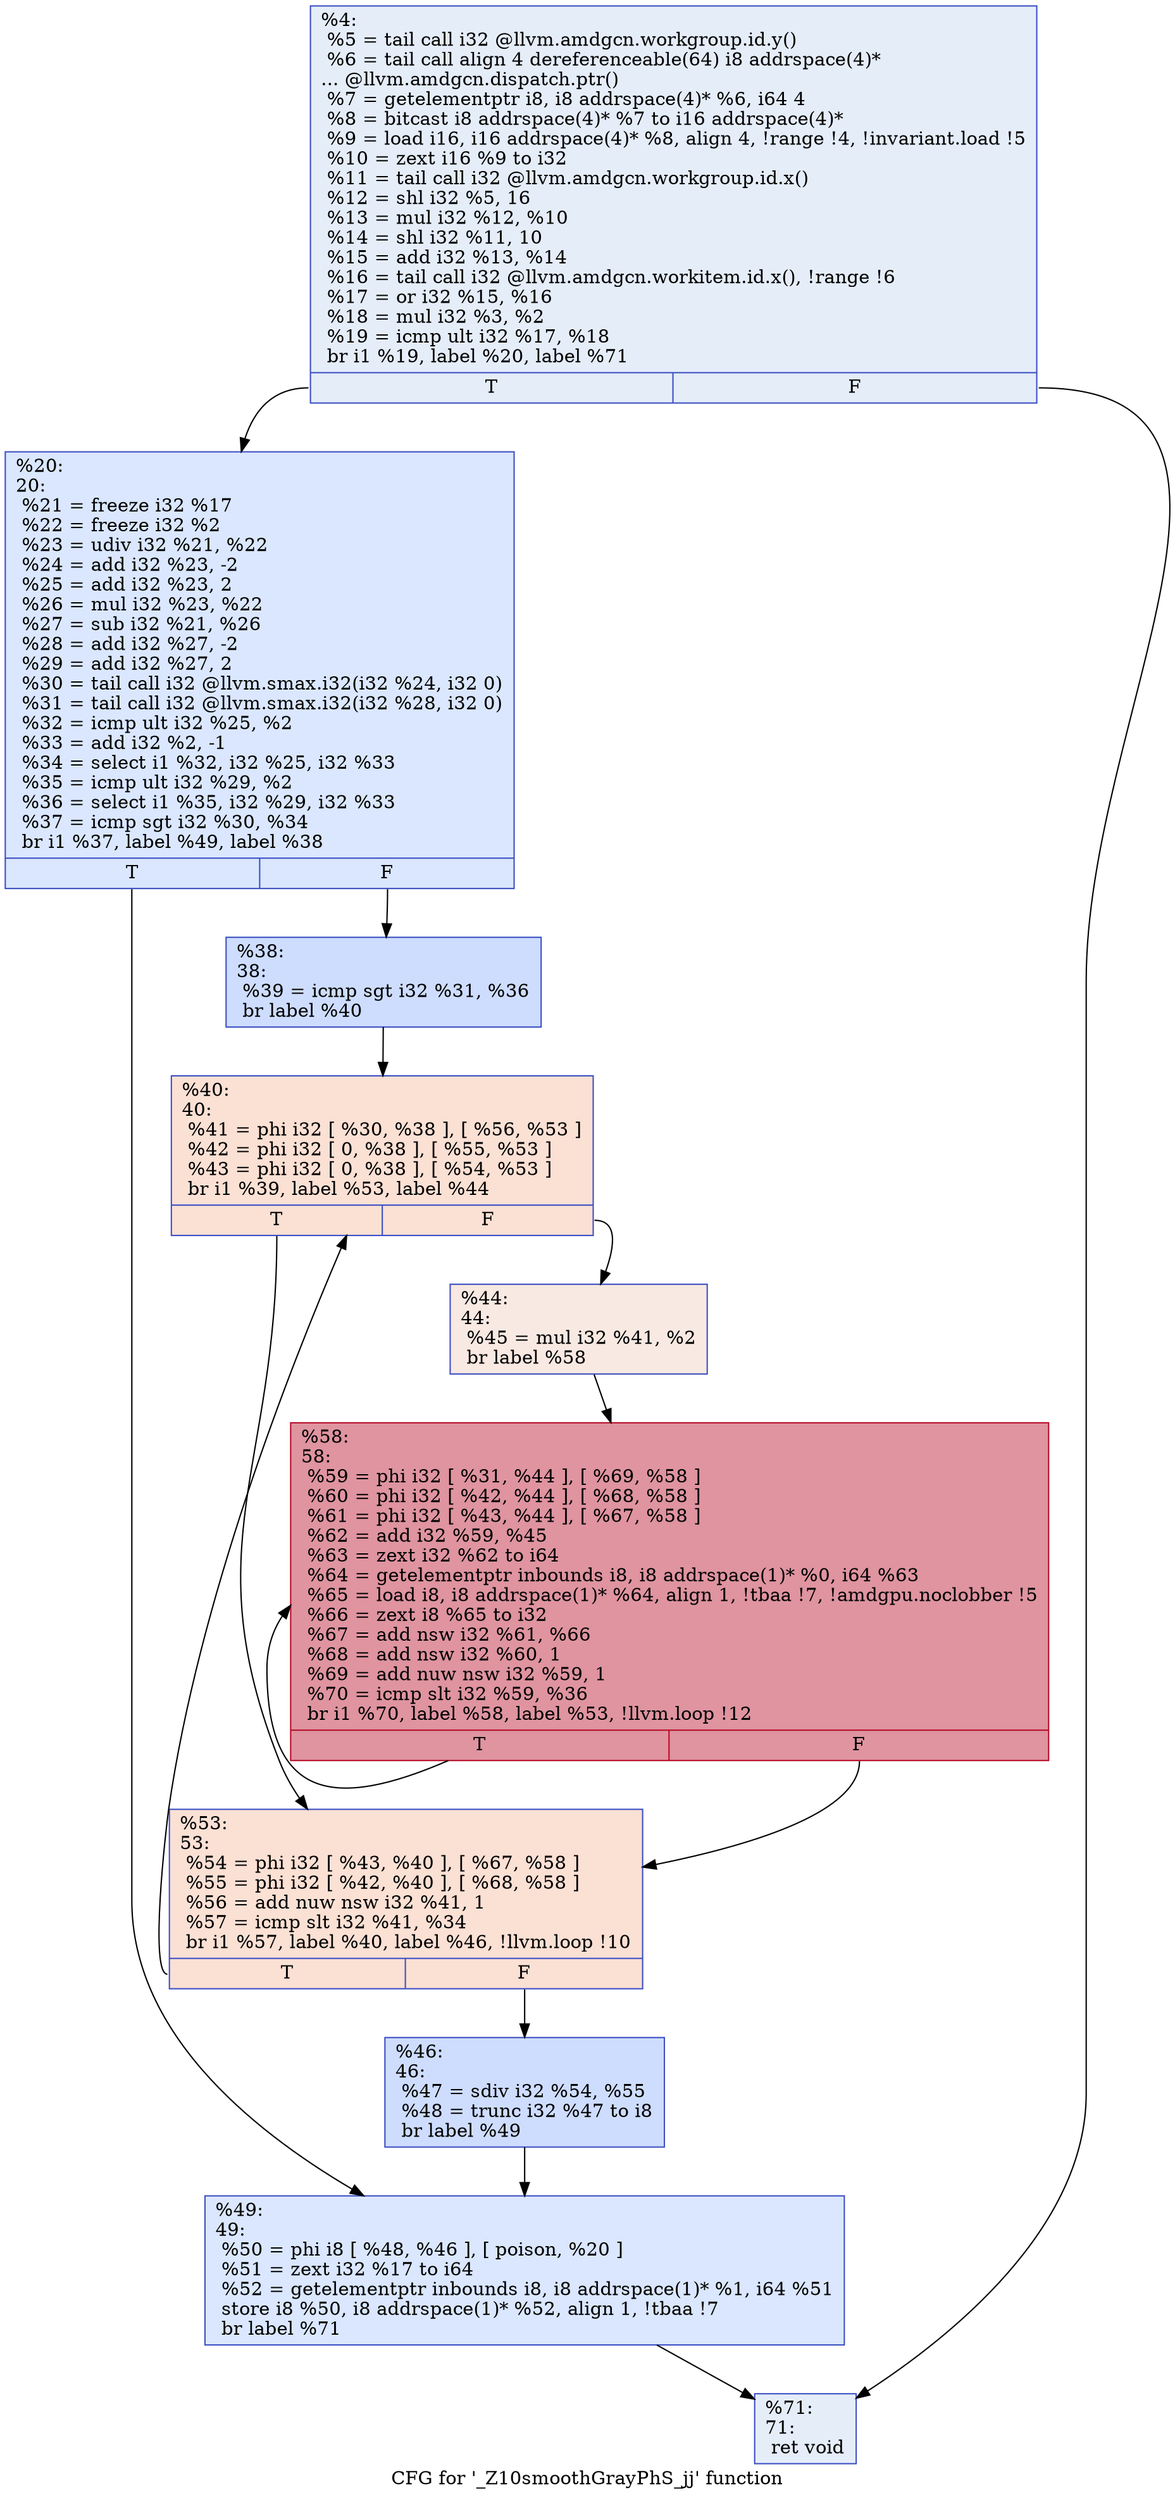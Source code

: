 digraph "CFG for '_Z10smoothGrayPhS_jj' function" {
	label="CFG for '_Z10smoothGrayPhS_jj' function";

	Node0x55bc9c0 [shape=record,color="#3d50c3ff", style=filled, fillcolor="#c5d6f270",label="{%4:\l  %5 = tail call i32 @llvm.amdgcn.workgroup.id.y()\l  %6 = tail call align 4 dereferenceable(64) i8 addrspace(4)*\l... @llvm.amdgcn.dispatch.ptr()\l  %7 = getelementptr i8, i8 addrspace(4)* %6, i64 4\l  %8 = bitcast i8 addrspace(4)* %7 to i16 addrspace(4)*\l  %9 = load i16, i16 addrspace(4)* %8, align 4, !range !4, !invariant.load !5\l  %10 = zext i16 %9 to i32\l  %11 = tail call i32 @llvm.amdgcn.workgroup.id.x()\l  %12 = shl i32 %5, 16\l  %13 = mul i32 %12, %10\l  %14 = shl i32 %11, 10\l  %15 = add i32 %13, %14\l  %16 = tail call i32 @llvm.amdgcn.workitem.id.x(), !range !6\l  %17 = or i32 %15, %16\l  %18 = mul i32 %3, %2\l  %19 = icmp ult i32 %17, %18\l  br i1 %19, label %20, label %71\l|{<s0>T|<s1>F}}"];
	Node0x55bc9c0:s0 -> Node0x55bee00;
	Node0x55bc9c0:s1 -> Node0x55bee90;
	Node0x55bee00 [shape=record,color="#3d50c3ff", style=filled, fillcolor="#abc8fd70",label="{%20:\l20:                                               \l  %21 = freeze i32 %17\l  %22 = freeze i32 %2\l  %23 = udiv i32 %21, %22\l  %24 = add i32 %23, -2\l  %25 = add i32 %23, 2\l  %26 = mul i32 %23, %22\l  %27 = sub i32 %21, %26\l  %28 = add i32 %27, -2\l  %29 = add i32 %27, 2\l  %30 = tail call i32 @llvm.smax.i32(i32 %24, i32 0)\l  %31 = tail call i32 @llvm.smax.i32(i32 %28, i32 0)\l  %32 = icmp ult i32 %25, %2\l  %33 = add i32 %2, -1\l  %34 = select i1 %32, i32 %25, i32 %33\l  %35 = icmp ult i32 %29, %2\l  %36 = select i1 %35, i32 %29, i32 %33\l  %37 = icmp sgt i32 %30, %34\l  br i1 %37, label %49, label %38\l|{<s0>T|<s1>F}}"];
	Node0x55bee00:s0 -> Node0x55bec60;
	Node0x55bee00:s1 -> Node0x55bfda0;
	Node0x55bfda0 [shape=record,color="#3d50c3ff", style=filled, fillcolor="#8fb1fe70",label="{%38:\l38:                                               \l  %39 = icmp sgt i32 %31, %36\l  br label %40\l}"];
	Node0x55bfda0 -> Node0x55bff70;
	Node0x55bff70 [shape=record,color="#3d50c3ff", style=filled, fillcolor="#f7b99e70",label="{%40:\l40:                                               \l  %41 = phi i32 [ %30, %38 ], [ %56, %53 ]\l  %42 = phi i32 [ 0, %38 ], [ %55, %53 ]\l  %43 = phi i32 [ 0, %38 ], [ %54, %53 ]\l  br i1 %39, label %53, label %44\l|{<s0>T|<s1>F}}"];
	Node0x55bff70:s0 -> Node0x55c0030;
	Node0x55bff70:s1 -> Node0x55c03b0;
	Node0x55c03b0 [shape=record,color="#3d50c3ff", style=filled, fillcolor="#efcebd70",label="{%44:\l44:                                               \l  %45 = mul i32 %41, %2\l  br label %58\l}"];
	Node0x55c03b0 -> Node0x55c0580;
	Node0x55c0640 [shape=record,color="#3d50c3ff", style=filled, fillcolor="#8fb1fe70",label="{%46:\l46:                                               \l  %47 = sdiv i32 %54, %55\l  %48 = trunc i32 %47 to i8\l  br label %49\l}"];
	Node0x55c0640 -> Node0x55bec60;
	Node0x55bec60 [shape=record,color="#3d50c3ff", style=filled, fillcolor="#abc8fd70",label="{%49:\l49:                                               \l  %50 = phi i8 [ %48, %46 ], [ poison, %20 ]\l  %51 = zext i32 %17 to i64\l  %52 = getelementptr inbounds i8, i8 addrspace(1)* %1, i64 %51\l  store i8 %50, i8 addrspace(1)* %52, align 1, !tbaa !7\l  br label %71\l}"];
	Node0x55bec60 -> Node0x55bee90;
	Node0x55c0030 [shape=record,color="#3d50c3ff", style=filled, fillcolor="#f7b99e70",label="{%53:\l53:                                               \l  %54 = phi i32 [ %43, %40 ], [ %67, %58 ]\l  %55 = phi i32 [ %42, %40 ], [ %68, %58 ]\l  %56 = add nuw nsw i32 %41, 1\l  %57 = icmp slt i32 %41, %34\l  br i1 %57, label %40, label %46, !llvm.loop !10\l|{<s0>T|<s1>F}}"];
	Node0x55c0030:s0 -> Node0x55bff70;
	Node0x55c0030:s1 -> Node0x55c0640;
	Node0x55c0580 [shape=record,color="#b70d28ff", style=filled, fillcolor="#b70d2870",label="{%58:\l58:                                               \l  %59 = phi i32 [ %31, %44 ], [ %69, %58 ]\l  %60 = phi i32 [ %42, %44 ], [ %68, %58 ]\l  %61 = phi i32 [ %43, %44 ], [ %67, %58 ]\l  %62 = add i32 %59, %45\l  %63 = zext i32 %62 to i64\l  %64 = getelementptr inbounds i8, i8 addrspace(1)* %0, i64 %63\l  %65 = load i8, i8 addrspace(1)* %64, align 1, !tbaa !7, !amdgpu.noclobber !5\l  %66 = zext i8 %65 to i32\l  %67 = add nsw i32 %61, %66\l  %68 = add nsw i32 %60, 1\l  %69 = add nuw nsw i32 %59, 1\l  %70 = icmp slt i32 %59, %36\l  br i1 %70, label %58, label %53, !llvm.loop !12\l|{<s0>T|<s1>F}}"];
	Node0x55c0580:s0 -> Node0x55c0580;
	Node0x55c0580:s1 -> Node0x55c0030;
	Node0x55bee90 [shape=record,color="#3d50c3ff", style=filled, fillcolor="#c5d6f270",label="{%71:\l71:                                               \l  ret void\l}"];
}
